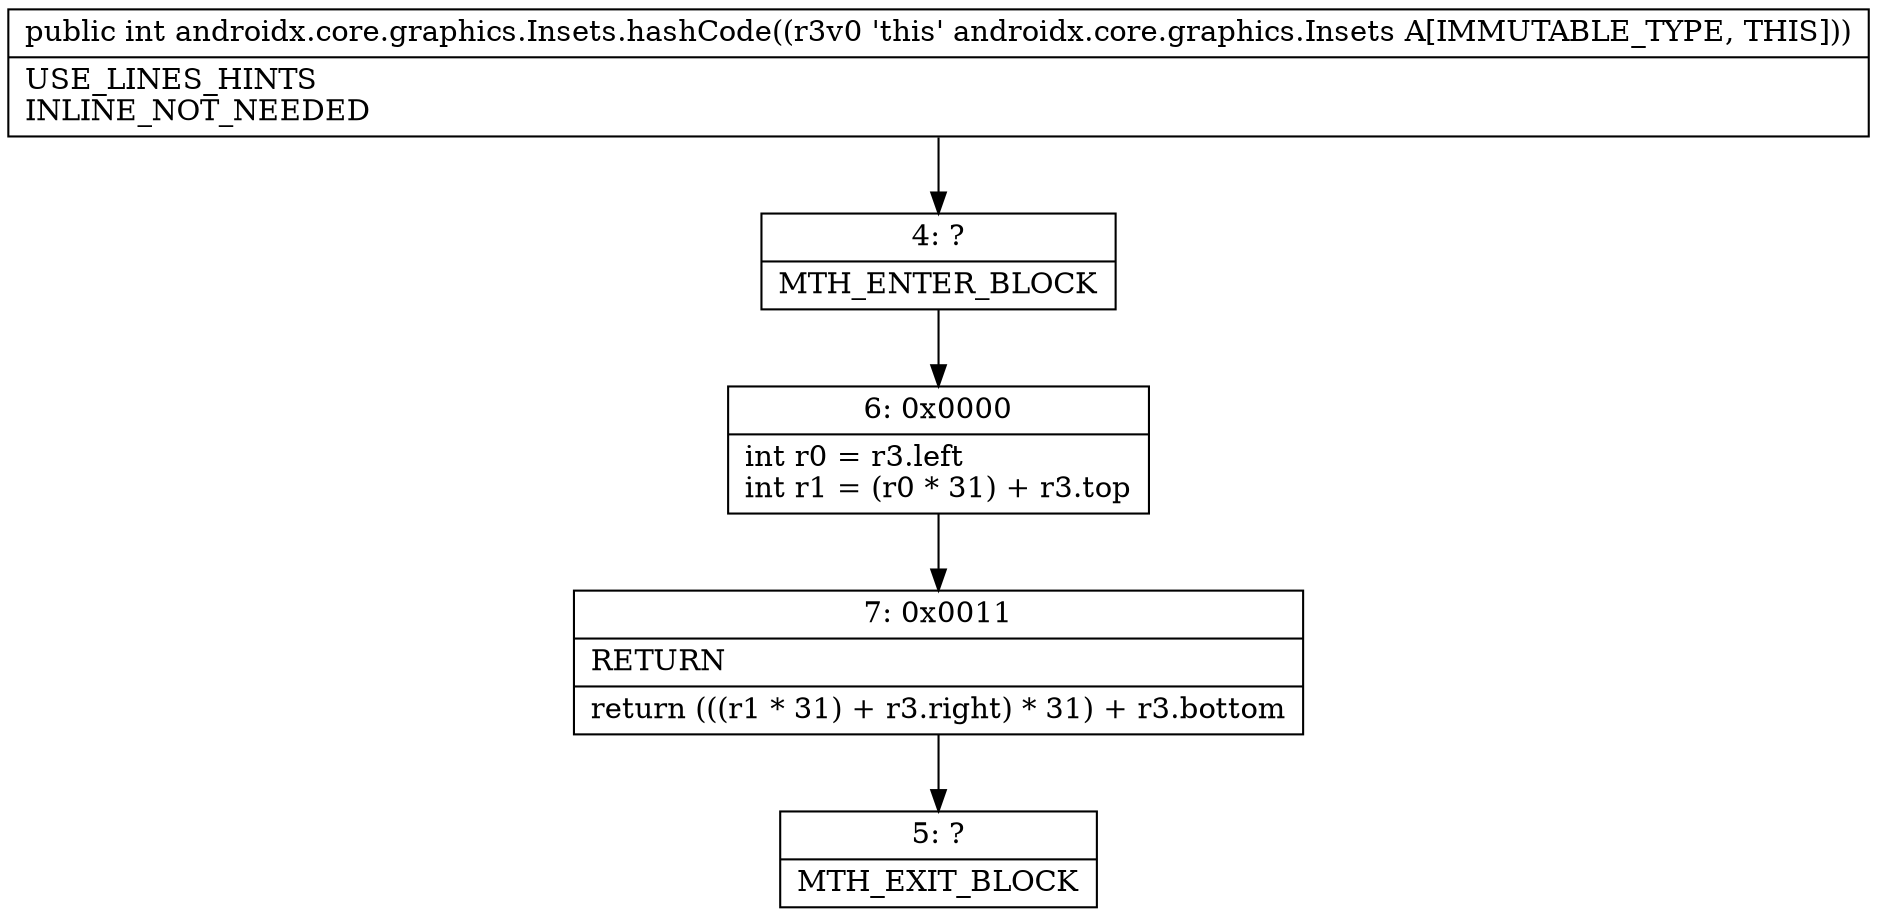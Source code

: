 digraph "CFG forandroidx.core.graphics.Insets.hashCode()I" {
Node_4 [shape=record,label="{4\:\ ?|MTH_ENTER_BLOCK\l}"];
Node_6 [shape=record,label="{6\:\ 0x0000|int r0 = r3.left\lint r1 = (r0 * 31) + r3.top\l}"];
Node_7 [shape=record,label="{7\:\ 0x0011|RETURN\l|return (((r1 * 31) + r3.right) * 31) + r3.bottom\l}"];
Node_5 [shape=record,label="{5\:\ ?|MTH_EXIT_BLOCK\l}"];
MethodNode[shape=record,label="{public int androidx.core.graphics.Insets.hashCode((r3v0 'this' androidx.core.graphics.Insets A[IMMUTABLE_TYPE, THIS]))  | USE_LINES_HINTS\lINLINE_NOT_NEEDED\l}"];
MethodNode -> Node_4;Node_4 -> Node_6;
Node_6 -> Node_7;
Node_7 -> Node_5;
}

